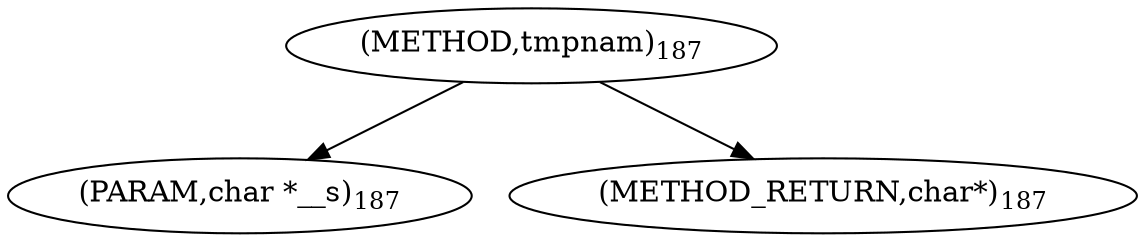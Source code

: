 digraph "tmpnam" {  
"30125" [label = <(METHOD,tmpnam)<SUB>187</SUB>> ]
"30126" [label = <(PARAM,char *__s)<SUB>187</SUB>> ]
"30127" [label = <(METHOD_RETURN,char*)<SUB>187</SUB>> ]
  "30125" -> "30126" 
  "30125" -> "30127" 
}
